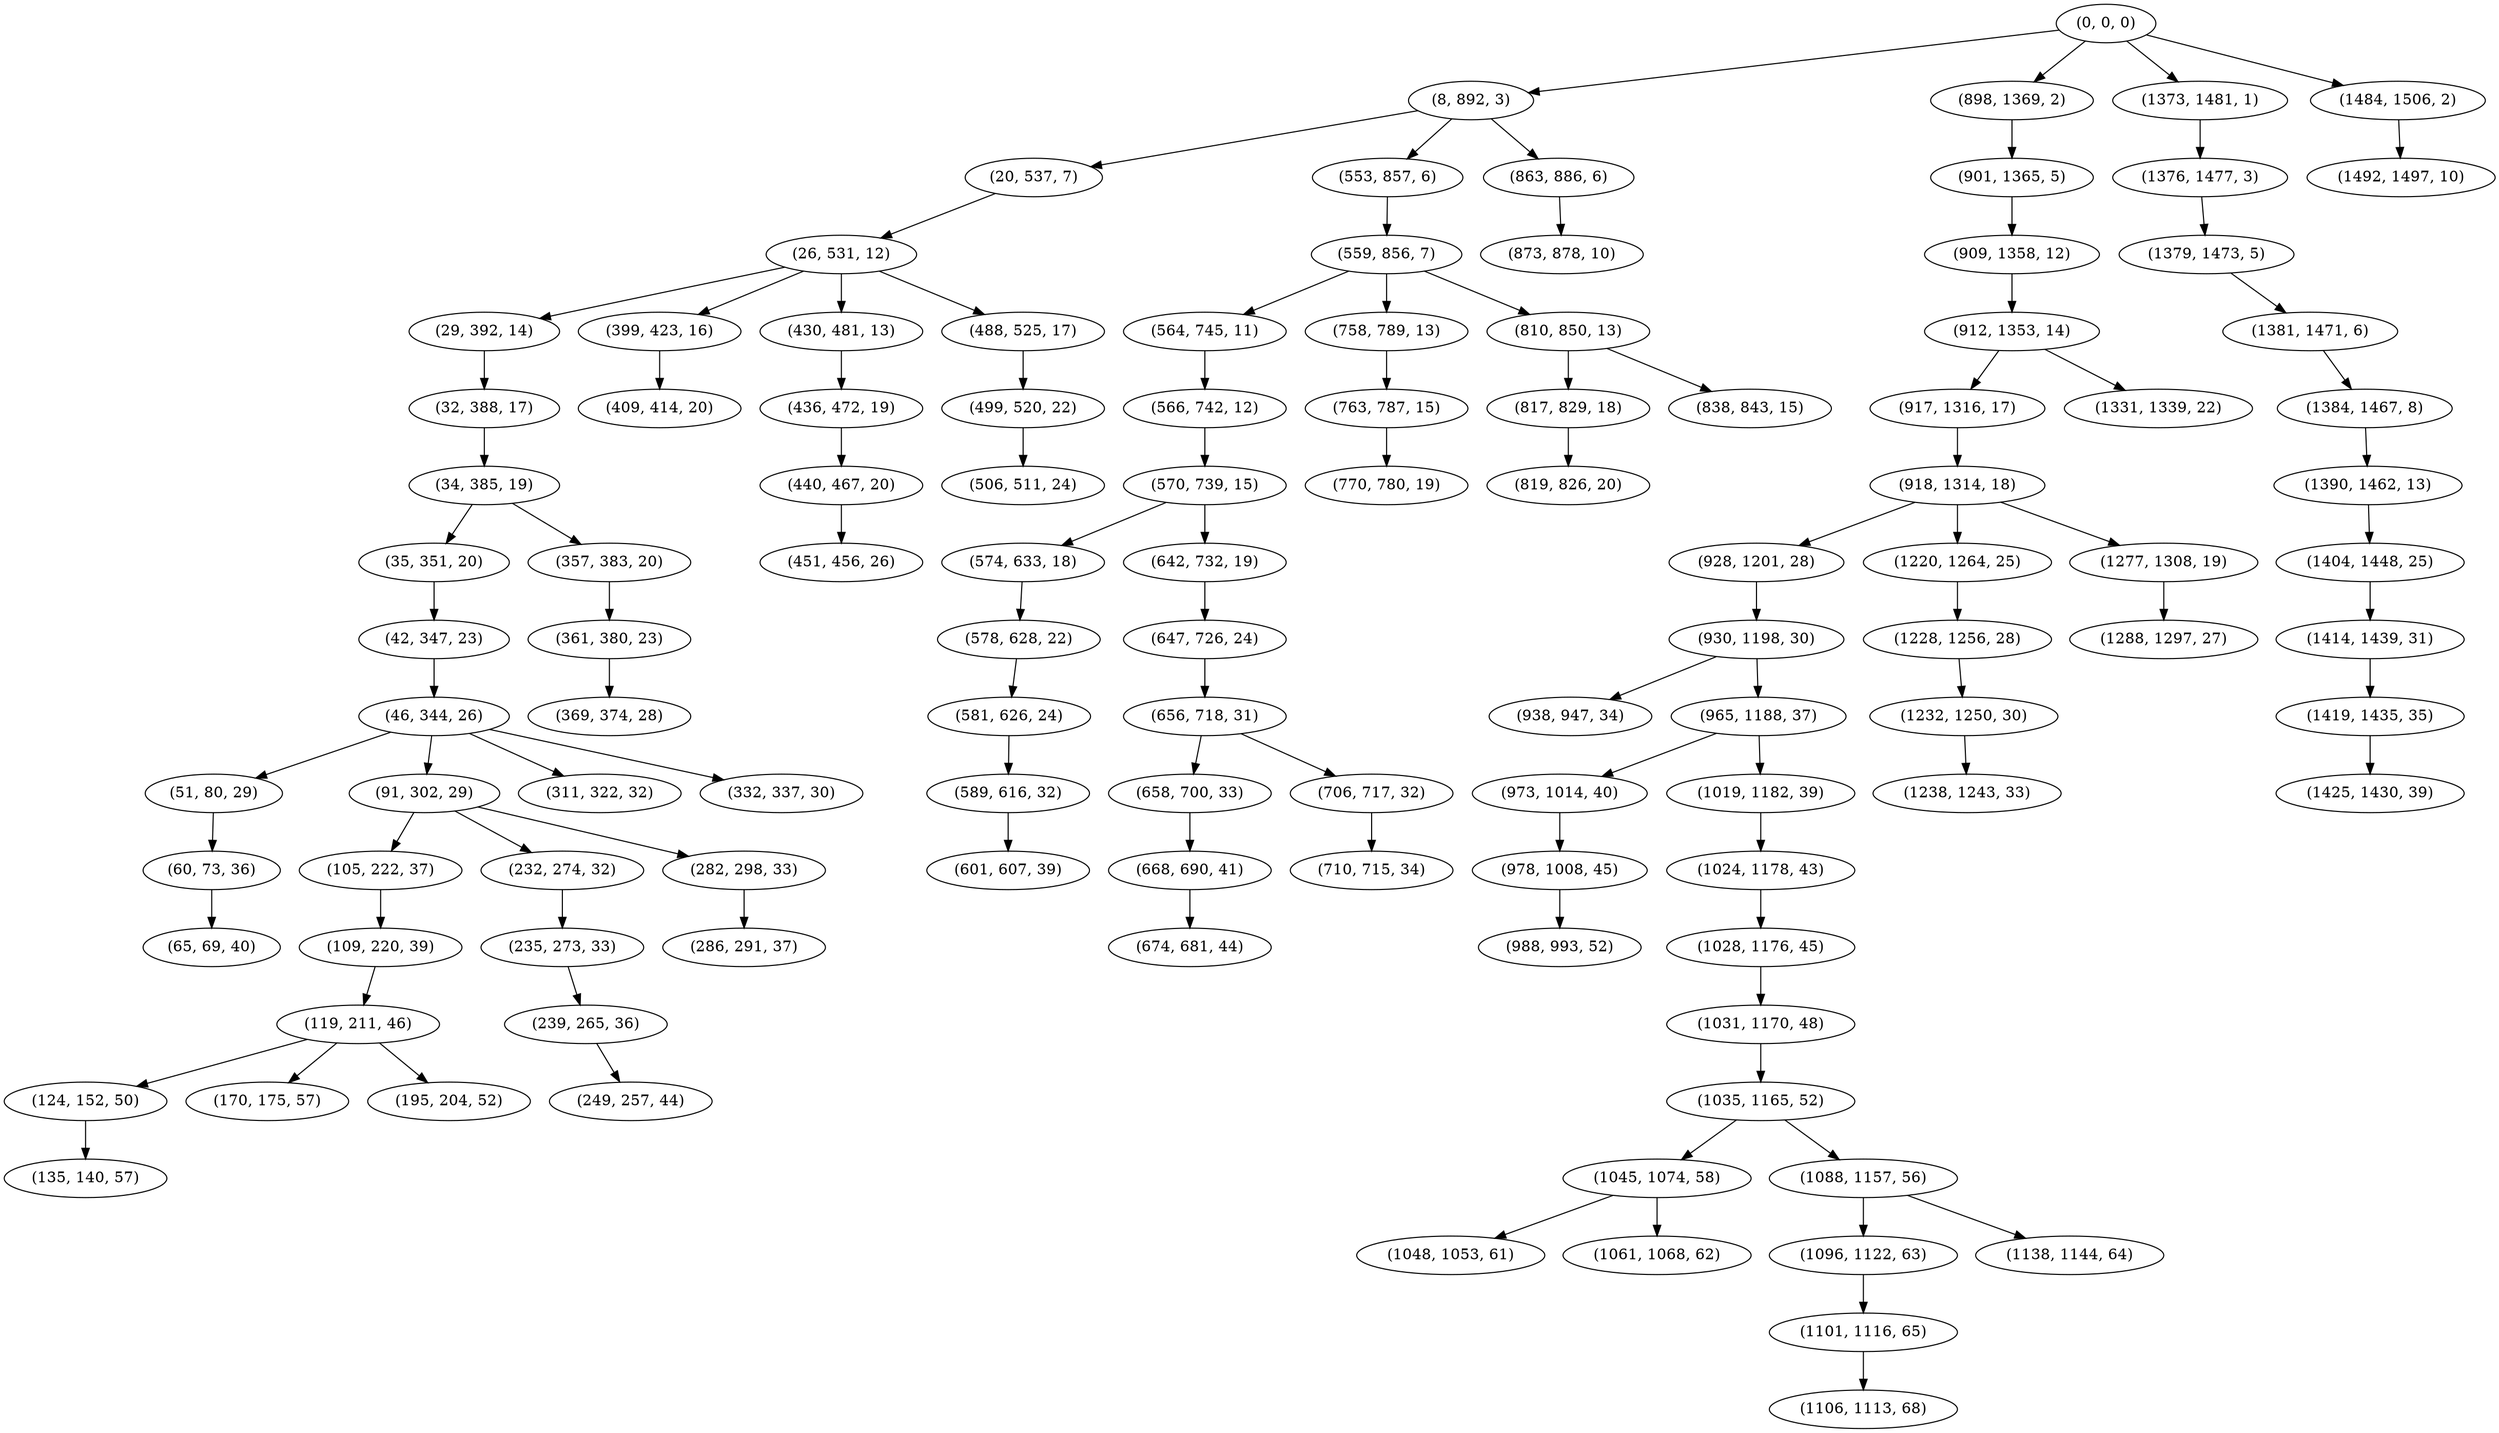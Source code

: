 digraph tree {
    "(0, 0, 0)";
    "(8, 892, 3)";
    "(20, 537, 7)";
    "(26, 531, 12)";
    "(29, 392, 14)";
    "(32, 388, 17)";
    "(34, 385, 19)";
    "(35, 351, 20)";
    "(42, 347, 23)";
    "(46, 344, 26)";
    "(51, 80, 29)";
    "(60, 73, 36)";
    "(65, 69, 40)";
    "(91, 302, 29)";
    "(105, 222, 37)";
    "(109, 220, 39)";
    "(119, 211, 46)";
    "(124, 152, 50)";
    "(135, 140, 57)";
    "(170, 175, 57)";
    "(195, 204, 52)";
    "(232, 274, 32)";
    "(235, 273, 33)";
    "(239, 265, 36)";
    "(249, 257, 44)";
    "(282, 298, 33)";
    "(286, 291, 37)";
    "(311, 322, 32)";
    "(332, 337, 30)";
    "(357, 383, 20)";
    "(361, 380, 23)";
    "(369, 374, 28)";
    "(399, 423, 16)";
    "(409, 414, 20)";
    "(430, 481, 13)";
    "(436, 472, 19)";
    "(440, 467, 20)";
    "(451, 456, 26)";
    "(488, 525, 17)";
    "(499, 520, 22)";
    "(506, 511, 24)";
    "(553, 857, 6)";
    "(559, 856, 7)";
    "(564, 745, 11)";
    "(566, 742, 12)";
    "(570, 739, 15)";
    "(574, 633, 18)";
    "(578, 628, 22)";
    "(581, 626, 24)";
    "(589, 616, 32)";
    "(601, 607, 39)";
    "(642, 732, 19)";
    "(647, 726, 24)";
    "(656, 718, 31)";
    "(658, 700, 33)";
    "(668, 690, 41)";
    "(674, 681, 44)";
    "(706, 717, 32)";
    "(710, 715, 34)";
    "(758, 789, 13)";
    "(763, 787, 15)";
    "(770, 780, 19)";
    "(810, 850, 13)";
    "(817, 829, 18)";
    "(819, 826, 20)";
    "(838, 843, 15)";
    "(863, 886, 6)";
    "(873, 878, 10)";
    "(898, 1369, 2)";
    "(901, 1365, 5)";
    "(909, 1358, 12)";
    "(912, 1353, 14)";
    "(917, 1316, 17)";
    "(918, 1314, 18)";
    "(928, 1201, 28)";
    "(930, 1198, 30)";
    "(938, 947, 34)";
    "(965, 1188, 37)";
    "(973, 1014, 40)";
    "(978, 1008, 45)";
    "(988, 993, 52)";
    "(1019, 1182, 39)";
    "(1024, 1178, 43)";
    "(1028, 1176, 45)";
    "(1031, 1170, 48)";
    "(1035, 1165, 52)";
    "(1045, 1074, 58)";
    "(1048, 1053, 61)";
    "(1061, 1068, 62)";
    "(1088, 1157, 56)";
    "(1096, 1122, 63)";
    "(1101, 1116, 65)";
    "(1106, 1113, 68)";
    "(1138, 1144, 64)";
    "(1220, 1264, 25)";
    "(1228, 1256, 28)";
    "(1232, 1250, 30)";
    "(1238, 1243, 33)";
    "(1277, 1308, 19)";
    "(1288, 1297, 27)";
    "(1331, 1339, 22)";
    "(1373, 1481, 1)";
    "(1376, 1477, 3)";
    "(1379, 1473, 5)";
    "(1381, 1471, 6)";
    "(1384, 1467, 8)";
    "(1390, 1462, 13)";
    "(1404, 1448, 25)";
    "(1414, 1439, 31)";
    "(1419, 1435, 35)";
    "(1425, 1430, 39)";
    "(1484, 1506, 2)";
    "(1492, 1497, 10)";
    "(0, 0, 0)" -> "(8, 892, 3)";
    "(0, 0, 0)" -> "(898, 1369, 2)";
    "(0, 0, 0)" -> "(1373, 1481, 1)";
    "(0, 0, 0)" -> "(1484, 1506, 2)";
    "(8, 892, 3)" -> "(20, 537, 7)";
    "(8, 892, 3)" -> "(553, 857, 6)";
    "(8, 892, 3)" -> "(863, 886, 6)";
    "(20, 537, 7)" -> "(26, 531, 12)";
    "(26, 531, 12)" -> "(29, 392, 14)";
    "(26, 531, 12)" -> "(399, 423, 16)";
    "(26, 531, 12)" -> "(430, 481, 13)";
    "(26, 531, 12)" -> "(488, 525, 17)";
    "(29, 392, 14)" -> "(32, 388, 17)";
    "(32, 388, 17)" -> "(34, 385, 19)";
    "(34, 385, 19)" -> "(35, 351, 20)";
    "(34, 385, 19)" -> "(357, 383, 20)";
    "(35, 351, 20)" -> "(42, 347, 23)";
    "(42, 347, 23)" -> "(46, 344, 26)";
    "(46, 344, 26)" -> "(51, 80, 29)";
    "(46, 344, 26)" -> "(91, 302, 29)";
    "(46, 344, 26)" -> "(311, 322, 32)";
    "(46, 344, 26)" -> "(332, 337, 30)";
    "(51, 80, 29)" -> "(60, 73, 36)";
    "(60, 73, 36)" -> "(65, 69, 40)";
    "(91, 302, 29)" -> "(105, 222, 37)";
    "(91, 302, 29)" -> "(232, 274, 32)";
    "(91, 302, 29)" -> "(282, 298, 33)";
    "(105, 222, 37)" -> "(109, 220, 39)";
    "(109, 220, 39)" -> "(119, 211, 46)";
    "(119, 211, 46)" -> "(124, 152, 50)";
    "(119, 211, 46)" -> "(170, 175, 57)";
    "(119, 211, 46)" -> "(195, 204, 52)";
    "(124, 152, 50)" -> "(135, 140, 57)";
    "(232, 274, 32)" -> "(235, 273, 33)";
    "(235, 273, 33)" -> "(239, 265, 36)";
    "(239, 265, 36)" -> "(249, 257, 44)";
    "(282, 298, 33)" -> "(286, 291, 37)";
    "(357, 383, 20)" -> "(361, 380, 23)";
    "(361, 380, 23)" -> "(369, 374, 28)";
    "(399, 423, 16)" -> "(409, 414, 20)";
    "(430, 481, 13)" -> "(436, 472, 19)";
    "(436, 472, 19)" -> "(440, 467, 20)";
    "(440, 467, 20)" -> "(451, 456, 26)";
    "(488, 525, 17)" -> "(499, 520, 22)";
    "(499, 520, 22)" -> "(506, 511, 24)";
    "(553, 857, 6)" -> "(559, 856, 7)";
    "(559, 856, 7)" -> "(564, 745, 11)";
    "(559, 856, 7)" -> "(758, 789, 13)";
    "(559, 856, 7)" -> "(810, 850, 13)";
    "(564, 745, 11)" -> "(566, 742, 12)";
    "(566, 742, 12)" -> "(570, 739, 15)";
    "(570, 739, 15)" -> "(574, 633, 18)";
    "(570, 739, 15)" -> "(642, 732, 19)";
    "(574, 633, 18)" -> "(578, 628, 22)";
    "(578, 628, 22)" -> "(581, 626, 24)";
    "(581, 626, 24)" -> "(589, 616, 32)";
    "(589, 616, 32)" -> "(601, 607, 39)";
    "(642, 732, 19)" -> "(647, 726, 24)";
    "(647, 726, 24)" -> "(656, 718, 31)";
    "(656, 718, 31)" -> "(658, 700, 33)";
    "(656, 718, 31)" -> "(706, 717, 32)";
    "(658, 700, 33)" -> "(668, 690, 41)";
    "(668, 690, 41)" -> "(674, 681, 44)";
    "(706, 717, 32)" -> "(710, 715, 34)";
    "(758, 789, 13)" -> "(763, 787, 15)";
    "(763, 787, 15)" -> "(770, 780, 19)";
    "(810, 850, 13)" -> "(817, 829, 18)";
    "(810, 850, 13)" -> "(838, 843, 15)";
    "(817, 829, 18)" -> "(819, 826, 20)";
    "(863, 886, 6)" -> "(873, 878, 10)";
    "(898, 1369, 2)" -> "(901, 1365, 5)";
    "(901, 1365, 5)" -> "(909, 1358, 12)";
    "(909, 1358, 12)" -> "(912, 1353, 14)";
    "(912, 1353, 14)" -> "(917, 1316, 17)";
    "(912, 1353, 14)" -> "(1331, 1339, 22)";
    "(917, 1316, 17)" -> "(918, 1314, 18)";
    "(918, 1314, 18)" -> "(928, 1201, 28)";
    "(918, 1314, 18)" -> "(1220, 1264, 25)";
    "(918, 1314, 18)" -> "(1277, 1308, 19)";
    "(928, 1201, 28)" -> "(930, 1198, 30)";
    "(930, 1198, 30)" -> "(938, 947, 34)";
    "(930, 1198, 30)" -> "(965, 1188, 37)";
    "(965, 1188, 37)" -> "(973, 1014, 40)";
    "(965, 1188, 37)" -> "(1019, 1182, 39)";
    "(973, 1014, 40)" -> "(978, 1008, 45)";
    "(978, 1008, 45)" -> "(988, 993, 52)";
    "(1019, 1182, 39)" -> "(1024, 1178, 43)";
    "(1024, 1178, 43)" -> "(1028, 1176, 45)";
    "(1028, 1176, 45)" -> "(1031, 1170, 48)";
    "(1031, 1170, 48)" -> "(1035, 1165, 52)";
    "(1035, 1165, 52)" -> "(1045, 1074, 58)";
    "(1035, 1165, 52)" -> "(1088, 1157, 56)";
    "(1045, 1074, 58)" -> "(1048, 1053, 61)";
    "(1045, 1074, 58)" -> "(1061, 1068, 62)";
    "(1088, 1157, 56)" -> "(1096, 1122, 63)";
    "(1088, 1157, 56)" -> "(1138, 1144, 64)";
    "(1096, 1122, 63)" -> "(1101, 1116, 65)";
    "(1101, 1116, 65)" -> "(1106, 1113, 68)";
    "(1220, 1264, 25)" -> "(1228, 1256, 28)";
    "(1228, 1256, 28)" -> "(1232, 1250, 30)";
    "(1232, 1250, 30)" -> "(1238, 1243, 33)";
    "(1277, 1308, 19)" -> "(1288, 1297, 27)";
    "(1373, 1481, 1)" -> "(1376, 1477, 3)";
    "(1376, 1477, 3)" -> "(1379, 1473, 5)";
    "(1379, 1473, 5)" -> "(1381, 1471, 6)";
    "(1381, 1471, 6)" -> "(1384, 1467, 8)";
    "(1384, 1467, 8)" -> "(1390, 1462, 13)";
    "(1390, 1462, 13)" -> "(1404, 1448, 25)";
    "(1404, 1448, 25)" -> "(1414, 1439, 31)";
    "(1414, 1439, 31)" -> "(1419, 1435, 35)";
    "(1419, 1435, 35)" -> "(1425, 1430, 39)";
    "(1484, 1506, 2)" -> "(1492, 1497, 10)";
}
